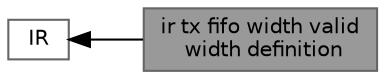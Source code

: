 digraph "ir tx fifo width valid width definition"
{
 // LATEX_PDF_SIZE
  bgcolor="transparent";
  edge [fontname=Helvetica,fontsize=10,labelfontname=Helvetica,labelfontsize=10];
  node [fontname=Helvetica,fontsize=10,shape=box,height=0.2,width=0.4];
  rankdir=LR;
  Node2 [label="IR",height=0.2,width=0.4,color="grey40", fillcolor="white", style="filled",URL="$group___i_r.html",tooltip=" "];
  Node1 [label="ir tx fifo width valid\l width definition",height=0.2,width=0.4,color="gray40", fillcolor="grey60", style="filled", fontcolor="black",tooltip=" "];
  Node2->Node1 [shape=plaintext, dir="back", style="solid"];
}
